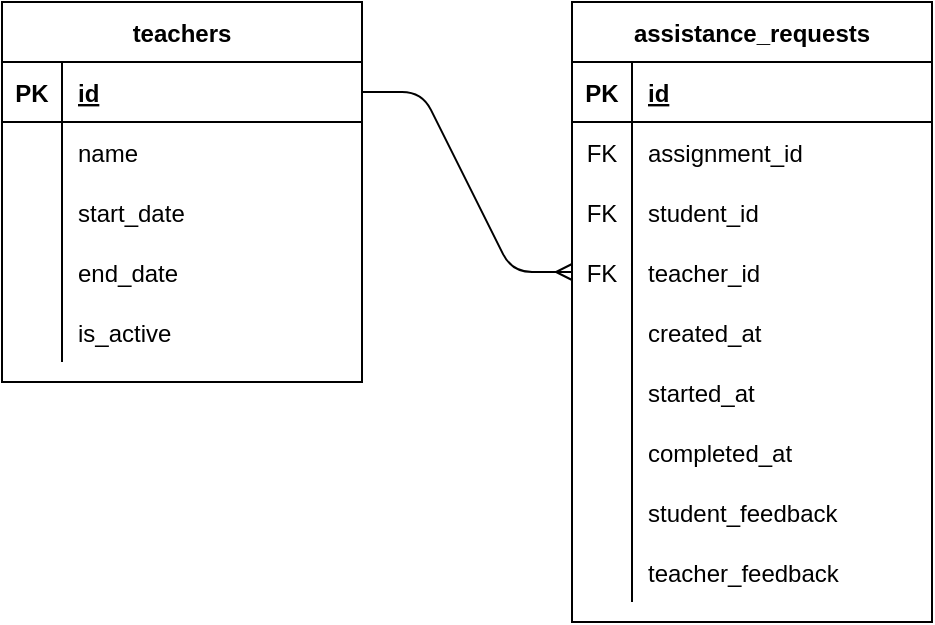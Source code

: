 <mxfile version="14.2.9" type="github">
  <diagram id="R2lEEEUBdFMjLlhIrx00" name="Page-1">
    <mxGraphModel dx="700" dy="752" grid="1" gridSize="10" guides="1" tooltips="1" connect="1" arrows="1" fold="1" page="1" pageScale="1" pageWidth="850" pageHeight="1100" math="0" shadow="0" extFonts="Permanent Marker^https://fonts.googleapis.com/css?family=Permanent+Marker">
      <root>
        <mxCell id="0" />
        <mxCell id="1" parent="0" />
        <mxCell id="jY3tdq-LApEf0lHWB545-1" value="teachers" style="shape=table;startSize=30;container=1;collapsible=1;childLayout=tableLayout;fixedRows=1;rowLines=0;fontStyle=1;align=center;resizeLast=1;" vertex="1" parent="1">
          <mxGeometry x="50" y="50" width="180" height="190" as="geometry" />
        </mxCell>
        <mxCell id="jY3tdq-LApEf0lHWB545-2" value="" style="shape=partialRectangle;collapsible=0;dropTarget=0;pointerEvents=0;fillColor=none;top=0;left=0;bottom=1;right=0;points=[[0,0.5],[1,0.5]];portConstraint=eastwest;" vertex="1" parent="jY3tdq-LApEf0lHWB545-1">
          <mxGeometry y="30" width="180" height="30" as="geometry" />
        </mxCell>
        <mxCell id="jY3tdq-LApEf0lHWB545-3" value="PK" style="shape=partialRectangle;connectable=0;fillColor=none;top=0;left=0;bottom=0;right=0;fontStyle=1;overflow=hidden;" vertex="1" parent="jY3tdq-LApEf0lHWB545-2">
          <mxGeometry width="30" height="30" as="geometry" />
        </mxCell>
        <mxCell id="jY3tdq-LApEf0lHWB545-4" value="id" style="shape=partialRectangle;connectable=0;fillColor=none;top=0;left=0;bottom=0;right=0;align=left;spacingLeft=6;fontStyle=5;overflow=hidden;" vertex="1" parent="jY3tdq-LApEf0lHWB545-2">
          <mxGeometry x="30" width="150" height="30" as="geometry" />
        </mxCell>
        <mxCell id="jY3tdq-LApEf0lHWB545-5" value="" style="shape=partialRectangle;collapsible=0;dropTarget=0;pointerEvents=0;fillColor=none;top=0;left=0;bottom=0;right=0;points=[[0,0.5],[1,0.5]];portConstraint=eastwest;" vertex="1" parent="jY3tdq-LApEf0lHWB545-1">
          <mxGeometry y="60" width="180" height="30" as="geometry" />
        </mxCell>
        <mxCell id="jY3tdq-LApEf0lHWB545-6" value="" style="shape=partialRectangle;connectable=0;fillColor=none;top=0;left=0;bottom=0;right=0;editable=1;overflow=hidden;" vertex="1" parent="jY3tdq-LApEf0lHWB545-5">
          <mxGeometry width="30" height="30" as="geometry" />
        </mxCell>
        <mxCell id="jY3tdq-LApEf0lHWB545-7" value="name" style="shape=partialRectangle;connectable=0;fillColor=none;top=0;left=0;bottom=0;right=0;align=left;spacingLeft=6;overflow=hidden;" vertex="1" parent="jY3tdq-LApEf0lHWB545-5">
          <mxGeometry x="30" width="150" height="30" as="geometry" />
        </mxCell>
        <mxCell id="jY3tdq-LApEf0lHWB545-8" value="" style="shape=partialRectangle;collapsible=0;dropTarget=0;pointerEvents=0;fillColor=none;top=0;left=0;bottom=0;right=0;points=[[0,0.5],[1,0.5]];portConstraint=eastwest;" vertex="1" parent="jY3tdq-LApEf0lHWB545-1">
          <mxGeometry y="90" width="180" height="30" as="geometry" />
        </mxCell>
        <mxCell id="jY3tdq-LApEf0lHWB545-9" value="" style="shape=partialRectangle;connectable=0;fillColor=none;top=0;left=0;bottom=0;right=0;editable=1;overflow=hidden;" vertex="1" parent="jY3tdq-LApEf0lHWB545-8">
          <mxGeometry width="30" height="30" as="geometry" />
        </mxCell>
        <mxCell id="jY3tdq-LApEf0lHWB545-10" value="start_date" style="shape=partialRectangle;connectable=0;fillColor=none;top=0;left=0;bottom=0;right=0;align=left;spacingLeft=6;overflow=hidden;" vertex="1" parent="jY3tdq-LApEf0lHWB545-8">
          <mxGeometry x="30" width="150" height="30" as="geometry" />
        </mxCell>
        <mxCell id="jY3tdq-LApEf0lHWB545-11" value="" style="shape=partialRectangle;collapsible=0;dropTarget=0;pointerEvents=0;fillColor=none;top=0;left=0;bottom=0;right=0;points=[[0,0.5],[1,0.5]];portConstraint=eastwest;" vertex="1" parent="jY3tdq-LApEf0lHWB545-1">
          <mxGeometry y="120" width="180" height="30" as="geometry" />
        </mxCell>
        <mxCell id="jY3tdq-LApEf0lHWB545-12" value="" style="shape=partialRectangle;connectable=0;fillColor=none;top=0;left=0;bottom=0;right=0;editable=1;overflow=hidden;" vertex="1" parent="jY3tdq-LApEf0lHWB545-11">
          <mxGeometry width="30" height="30" as="geometry" />
        </mxCell>
        <mxCell id="jY3tdq-LApEf0lHWB545-13" value="end_date" style="shape=partialRectangle;connectable=0;fillColor=none;top=0;left=0;bottom=0;right=0;align=left;spacingLeft=6;overflow=hidden;" vertex="1" parent="jY3tdq-LApEf0lHWB545-11">
          <mxGeometry x="30" width="150" height="30" as="geometry" />
        </mxCell>
        <mxCell id="jY3tdq-LApEf0lHWB545-27" value="" style="shape=partialRectangle;collapsible=0;dropTarget=0;pointerEvents=0;fillColor=none;top=0;left=0;bottom=0;right=0;points=[[0,0.5],[1,0.5]];portConstraint=eastwest;" vertex="1" parent="jY3tdq-LApEf0lHWB545-1">
          <mxGeometry y="150" width="180" height="30" as="geometry" />
        </mxCell>
        <mxCell id="jY3tdq-LApEf0lHWB545-28" value="" style="shape=partialRectangle;connectable=0;fillColor=none;top=0;left=0;bottom=0;right=0;editable=1;overflow=hidden;" vertex="1" parent="jY3tdq-LApEf0lHWB545-27">
          <mxGeometry width="30" height="30" as="geometry" />
        </mxCell>
        <mxCell id="jY3tdq-LApEf0lHWB545-29" value="is_active" style="shape=partialRectangle;connectable=0;fillColor=none;top=0;left=0;bottom=0;right=0;align=left;spacingLeft=6;overflow=hidden;" vertex="1" parent="jY3tdq-LApEf0lHWB545-27">
          <mxGeometry x="30" width="150" height="30" as="geometry" />
        </mxCell>
        <mxCell id="jY3tdq-LApEf0lHWB545-14" value="assistance_requests" style="shape=table;startSize=30;container=1;collapsible=1;childLayout=tableLayout;fixedRows=1;rowLines=0;fontStyle=1;align=center;resizeLast=1;" vertex="1" parent="1">
          <mxGeometry x="335" y="50" width="180" height="310" as="geometry" />
        </mxCell>
        <mxCell id="jY3tdq-LApEf0lHWB545-15" value="" style="shape=partialRectangle;collapsible=0;dropTarget=0;pointerEvents=0;fillColor=none;top=0;left=0;bottom=1;right=0;points=[[0,0.5],[1,0.5]];portConstraint=eastwest;" vertex="1" parent="jY3tdq-LApEf0lHWB545-14">
          <mxGeometry y="30" width="180" height="30" as="geometry" />
        </mxCell>
        <mxCell id="jY3tdq-LApEf0lHWB545-16" value="PK" style="shape=partialRectangle;connectable=0;fillColor=none;top=0;left=0;bottom=0;right=0;fontStyle=1;overflow=hidden;" vertex="1" parent="jY3tdq-LApEf0lHWB545-15">
          <mxGeometry width="30" height="30" as="geometry" />
        </mxCell>
        <mxCell id="jY3tdq-LApEf0lHWB545-17" value="id" style="shape=partialRectangle;connectable=0;fillColor=none;top=0;left=0;bottom=0;right=0;align=left;spacingLeft=6;fontStyle=5;overflow=hidden;" vertex="1" parent="jY3tdq-LApEf0lHWB545-15">
          <mxGeometry x="30" width="150" height="30" as="geometry" />
        </mxCell>
        <mxCell id="jY3tdq-LApEf0lHWB545-18" value="" style="shape=partialRectangle;collapsible=0;dropTarget=0;pointerEvents=0;fillColor=none;top=0;left=0;bottom=0;right=0;points=[[0,0.5],[1,0.5]];portConstraint=eastwest;" vertex="1" parent="jY3tdq-LApEf0lHWB545-14">
          <mxGeometry y="60" width="180" height="30" as="geometry" />
        </mxCell>
        <mxCell id="jY3tdq-LApEf0lHWB545-19" value="FK" style="shape=partialRectangle;connectable=0;fillColor=none;top=0;left=0;bottom=0;right=0;editable=1;overflow=hidden;" vertex="1" parent="jY3tdq-LApEf0lHWB545-18">
          <mxGeometry width="30" height="30" as="geometry" />
        </mxCell>
        <mxCell id="jY3tdq-LApEf0lHWB545-20" value="assignment_id" style="shape=partialRectangle;connectable=0;fillColor=none;top=0;left=0;bottom=0;right=0;align=left;spacingLeft=6;overflow=hidden;" vertex="1" parent="jY3tdq-LApEf0lHWB545-18">
          <mxGeometry x="30" width="150" height="30" as="geometry" />
        </mxCell>
        <mxCell id="jY3tdq-LApEf0lHWB545-21" value="" style="shape=partialRectangle;collapsible=0;dropTarget=0;pointerEvents=0;fillColor=none;top=0;left=0;bottom=0;right=0;points=[[0,0.5],[1,0.5]];portConstraint=eastwest;" vertex="1" parent="jY3tdq-LApEf0lHWB545-14">
          <mxGeometry y="90" width="180" height="30" as="geometry" />
        </mxCell>
        <mxCell id="jY3tdq-LApEf0lHWB545-22" value="FK" style="shape=partialRectangle;connectable=0;fillColor=none;top=0;left=0;bottom=0;right=0;editable=1;overflow=hidden;" vertex="1" parent="jY3tdq-LApEf0lHWB545-21">
          <mxGeometry width="30" height="30" as="geometry" />
        </mxCell>
        <mxCell id="jY3tdq-LApEf0lHWB545-23" value="student_id" style="shape=partialRectangle;connectable=0;fillColor=none;top=0;left=0;bottom=0;right=0;align=left;spacingLeft=6;overflow=hidden;" vertex="1" parent="jY3tdq-LApEf0lHWB545-21">
          <mxGeometry x="30" width="150" height="30" as="geometry" />
        </mxCell>
        <mxCell id="jY3tdq-LApEf0lHWB545-24" value="" style="shape=partialRectangle;collapsible=0;dropTarget=0;pointerEvents=0;fillColor=none;top=0;left=0;bottom=0;right=0;points=[[0,0.5],[1,0.5]];portConstraint=eastwest;" vertex="1" parent="jY3tdq-LApEf0lHWB545-14">
          <mxGeometry y="120" width="180" height="30" as="geometry" />
        </mxCell>
        <mxCell id="jY3tdq-LApEf0lHWB545-25" value="FK" style="shape=partialRectangle;connectable=0;fillColor=none;top=0;left=0;bottom=0;right=0;editable=1;overflow=hidden;" vertex="1" parent="jY3tdq-LApEf0lHWB545-24">
          <mxGeometry width="30" height="30" as="geometry" />
        </mxCell>
        <mxCell id="jY3tdq-LApEf0lHWB545-26" value="teacher_id" style="shape=partialRectangle;connectable=0;fillColor=none;top=0;left=0;bottom=0;right=0;align=left;spacingLeft=6;overflow=hidden;" vertex="1" parent="jY3tdq-LApEf0lHWB545-24">
          <mxGeometry x="30" width="150" height="30" as="geometry" />
        </mxCell>
        <mxCell id="jY3tdq-LApEf0lHWB545-30" value="" style="shape=partialRectangle;collapsible=0;dropTarget=0;pointerEvents=0;fillColor=none;top=0;left=0;bottom=0;right=0;points=[[0,0.5],[1,0.5]];portConstraint=eastwest;" vertex="1" parent="jY3tdq-LApEf0lHWB545-14">
          <mxGeometry y="150" width="180" height="30" as="geometry" />
        </mxCell>
        <mxCell id="jY3tdq-LApEf0lHWB545-31" value="" style="shape=partialRectangle;connectable=0;fillColor=none;top=0;left=0;bottom=0;right=0;editable=1;overflow=hidden;" vertex="1" parent="jY3tdq-LApEf0lHWB545-30">
          <mxGeometry width="30" height="30" as="geometry" />
        </mxCell>
        <mxCell id="jY3tdq-LApEf0lHWB545-32" value="created_at" style="shape=partialRectangle;connectable=0;fillColor=none;top=0;left=0;bottom=0;right=0;align=left;spacingLeft=6;overflow=hidden;" vertex="1" parent="jY3tdq-LApEf0lHWB545-30">
          <mxGeometry x="30" width="150" height="30" as="geometry" />
        </mxCell>
        <mxCell id="jY3tdq-LApEf0lHWB545-33" value="" style="shape=partialRectangle;collapsible=0;dropTarget=0;pointerEvents=0;fillColor=none;top=0;left=0;bottom=0;right=0;points=[[0,0.5],[1,0.5]];portConstraint=eastwest;" vertex="1" parent="jY3tdq-LApEf0lHWB545-14">
          <mxGeometry y="180" width="180" height="30" as="geometry" />
        </mxCell>
        <mxCell id="jY3tdq-LApEf0lHWB545-34" value="" style="shape=partialRectangle;connectable=0;fillColor=none;top=0;left=0;bottom=0;right=0;editable=1;overflow=hidden;" vertex="1" parent="jY3tdq-LApEf0lHWB545-33">
          <mxGeometry width="30" height="30" as="geometry" />
        </mxCell>
        <mxCell id="jY3tdq-LApEf0lHWB545-35" value="started_at" style="shape=partialRectangle;connectable=0;fillColor=none;top=0;left=0;bottom=0;right=0;align=left;spacingLeft=6;overflow=hidden;" vertex="1" parent="jY3tdq-LApEf0lHWB545-33">
          <mxGeometry x="30" width="150" height="30" as="geometry" />
        </mxCell>
        <mxCell id="jY3tdq-LApEf0lHWB545-36" value="" style="shape=partialRectangle;collapsible=0;dropTarget=0;pointerEvents=0;fillColor=none;top=0;left=0;bottom=0;right=0;points=[[0,0.5],[1,0.5]];portConstraint=eastwest;" vertex="1" parent="jY3tdq-LApEf0lHWB545-14">
          <mxGeometry y="210" width="180" height="30" as="geometry" />
        </mxCell>
        <mxCell id="jY3tdq-LApEf0lHWB545-37" value="" style="shape=partialRectangle;connectable=0;fillColor=none;top=0;left=0;bottom=0;right=0;editable=1;overflow=hidden;" vertex="1" parent="jY3tdq-LApEf0lHWB545-36">
          <mxGeometry width="30" height="30" as="geometry" />
        </mxCell>
        <mxCell id="jY3tdq-LApEf0lHWB545-38" value="completed_at" style="shape=partialRectangle;connectable=0;fillColor=none;top=0;left=0;bottom=0;right=0;align=left;spacingLeft=6;overflow=hidden;" vertex="1" parent="jY3tdq-LApEf0lHWB545-36">
          <mxGeometry x="30" width="150" height="30" as="geometry" />
        </mxCell>
        <mxCell id="jY3tdq-LApEf0lHWB545-39" value="" style="shape=partialRectangle;collapsible=0;dropTarget=0;pointerEvents=0;fillColor=none;top=0;left=0;bottom=0;right=0;points=[[0,0.5],[1,0.5]];portConstraint=eastwest;" vertex="1" parent="jY3tdq-LApEf0lHWB545-14">
          <mxGeometry y="240" width="180" height="30" as="geometry" />
        </mxCell>
        <mxCell id="jY3tdq-LApEf0lHWB545-40" value="" style="shape=partialRectangle;connectable=0;fillColor=none;top=0;left=0;bottom=0;right=0;editable=1;overflow=hidden;" vertex="1" parent="jY3tdq-LApEf0lHWB545-39">
          <mxGeometry width="30" height="30" as="geometry" />
        </mxCell>
        <mxCell id="jY3tdq-LApEf0lHWB545-41" value="student_feedback" style="shape=partialRectangle;connectable=0;fillColor=none;top=0;left=0;bottom=0;right=0;align=left;spacingLeft=6;overflow=hidden;" vertex="1" parent="jY3tdq-LApEf0lHWB545-39">
          <mxGeometry x="30" width="150" height="30" as="geometry" />
        </mxCell>
        <mxCell id="jY3tdq-LApEf0lHWB545-42" value="" style="shape=partialRectangle;collapsible=0;dropTarget=0;pointerEvents=0;fillColor=none;top=0;left=0;bottom=0;right=0;points=[[0,0.5],[1,0.5]];portConstraint=eastwest;" vertex="1" parent="jY3tdq-LApEf0lHWB545-14">
          <mxGeometry y="270" width="180" height="30" as="geometry" />
        </mxCell>
        <mxCell id="jY3tdq-LApEf0lHWB545-43" value="" style="shape=partialRectangle;connectable=0;fillColor=none;top=0;left=0;bottom=0;right=0;editable=1;overflow=hidden;" vertex="1" parent="jY3tdq-LApEf0lHWB545-42">
          <mxGeometry width="30" height="30" as="geometry" />
        </mxCell>
        <mxCell id="jY3tdq-LApEf0lHWB545-44" value="teacher_feedback" style="shape=partialRectangle;connectable=0;fillColor=none;top=0;left=0;bottom=0;right=0;align=left;spacingLeft=6;overflow=hidden;" vertex="1" parent="jY3tdq-LApEf0lHWB545-42">
          <mxGeometry x="30" width="150" height="30" as="geometry" />
        </mxCell>
        <mxCell id="jY3tdq-LApEf0lHWB545-51" value="" style="edgeStyle=entityRelationEdgeStyle;fontSize=12;html=1;endArrow=ERmany;" edge="1" parent="1" source="jY3tdq-LApEf0lHWB545-2" target="jY3tdq-LApEf0lHWB545-24">
          <mxGeometry width="100" height="100" relative="1" as="geometry">
            <mxPoint x="280" y="185" as="sourcePoint" />
            <mxPoint x="420" y="310" as="targetPoint" />
          </mxGeometry>
        </mxCell>
      </root>
    </mxGraphModel>
  </diagram>
</mxfile>
